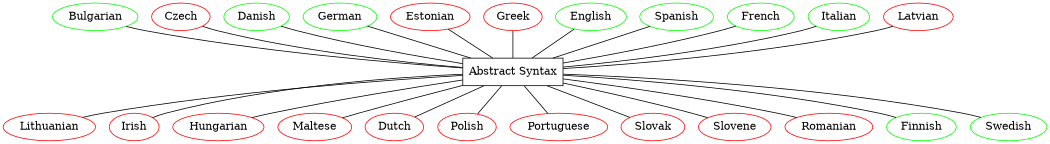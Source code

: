 graph{

size = "7,7" ;

overlap = scale ;

"Abs" [label = "Abstract Syntax", style = "solid", shape = "rectangle"] ;

"1"   [label = "Bulgarian", style = "solid", shape = "ellipse", color = "green"] ;
"1" -- "Abs" [style = "solid"];

"2"   [label = "Czech", style = "solid", shape = "ellipse", color = "red"] ;
"2" -- "Abs" [style = "solid"];

"3"   [label = "Danish", style = "solid", shape = "ellipse", color = "green"] ;
"3" -- "Abs" [style = "solid"];

"4"   [label = "German", style = "solid", shape = "ellipse", color = "green"] ;
"4" -- "Abs" [style = "solid"];

"5"   [label = "Estonian", style = "solid", shape = "ellipse", color = "red"] ;
"5" -- "Abs" [style = "solid"];

"6"   [label = "Greek", style = "solid", shape = "ellipse", color = "red"] ;
"6" -- "Abs" [style = "solid"];

"7"   [label = "English", style = "solid", shape = "ellipse", color = "green"] ;
"7" -- "Abs" [style = "solid"];

"8"   [label = "Spanish", style = "solid", shape = "ellipse", color = "green"] ;
"8" -- "Abs" [style = "solid"];

"9"   [label = "French", style = "solid", shape = "ellipse", color = "green"] ;
"9" -- "Abs" [style = "solid"];

"10"   [label = "Italian", style = "solid", shape = "ellipse", color = "green"] ;
"10" -- "Abs" [style = "solid"];

"11"   [label = "Latvian", style = "solid", shape = "ellipse", color = "red"] ;
"11" -- "Abs" [style = "solid"];

"12"   [label = "Lithuanian", style = "solid", shape = "ellipse", color = "red"] ;
"Abs" -- "12" [style = "solid"];

"13"   [label = "Irish", style = "solid", shape = "ellipse", color = "red"] ;
"Abs" -- "13" [style = "solid"];

"14"   [label = "Hungarian", style = "solid", shape = "ellipse", color = "red"] ;
"Abs" -- "14" [style = "solid"];

"15"   [label = "Maltese", style = "solid", shape = "ellipse", color = "red"] ;
"Abs" -- "15" [style = "solid"];

"16"   [label = "Dutch", style = "solid", shape = "ellipse", color = "red"] ;
"Abs" -- "16" [style = "solid"];

"17"   [label = "Polish", style = "solid", shape = "ellipse", color = "red"] ;
"Abs" -- "17" [style = "solid"];

"18"   [label = "Portuguese", style = "solid", shape = "ellipse", color = "red"] ;
"Abs" -- "18" [style = "solid"];

"19"   [label = "Slovak", style = "solid", shape = "ellipse", color = "red"] ;
"Abs" -- "19" [style = "solid"];

"20"   [label = "Slovene", style = "solid", shape = "ellipse", color = "red"] ;
"Abs" -- "20" [style = "solid"];

"21"   [label = "Romanian", style = "solid", shape = "ellipse", color = "red"] ;
"Abs" -- "21" [style = "solid"];

"22"   [label = "Finnish", style = "solid", shape = "ellipse", color = "green"] ;
"Abs" -- "22" [style = "solid"];

"23"   [label = "Swedish", style = "solid", shape = "ellipse", color = "green"] ;
"Abs" -- "23" [style = "solid"];


}
